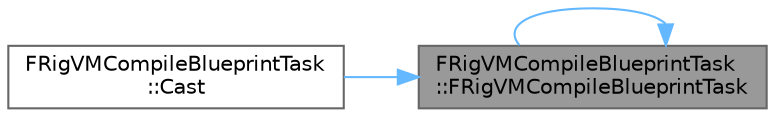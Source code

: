 digraph "FRigVMCompileBlueprintTask::FRigVMCompileBlueprintTask"
{
 // INTERACTIVE_SVG=YES
 // LATEX_PDF_SIZE
  bgcolor="transparent";
  edge [fontname=Helvetica,fontsize=10,labelfontname=Helvetica,labelfontsize=10];
  node [fontname=Helvetica,fontsize=10,shape=box,height=0.2,width=0.4];
  rankdir="RL";
  Node1 [id="Node000001",label="FRigVMCompileBlueprintTask\l::FRigVMCompileBlueprintTask",height=0.2,width=0.4,color="gray40", fillcolor="grey60", style="filled", fontcolor="black",tooltip=" "];
  Node1 -> Node1 [id="edge1_Node000001_Node000001",dir="back",color="steelblue1",style="solid",tooltip=" "];
  Node1 -> Node2 [id="edge2_Node000001_Node000002",dir="back",color="steelblue1",style="solid",tooltip=" "];
  Node2 [id="Node000002",label="FRigVMCompileBlueprintTask\l::Cast",height=0.2,width=0.4,color="grey40", fillcolor="white", style="filled",URL="$d5/d88/classFRigVMCompileBlueprintTask.html#ae68e34896152b09246c7391c4bd46c3b",tooltip=" "];
}
